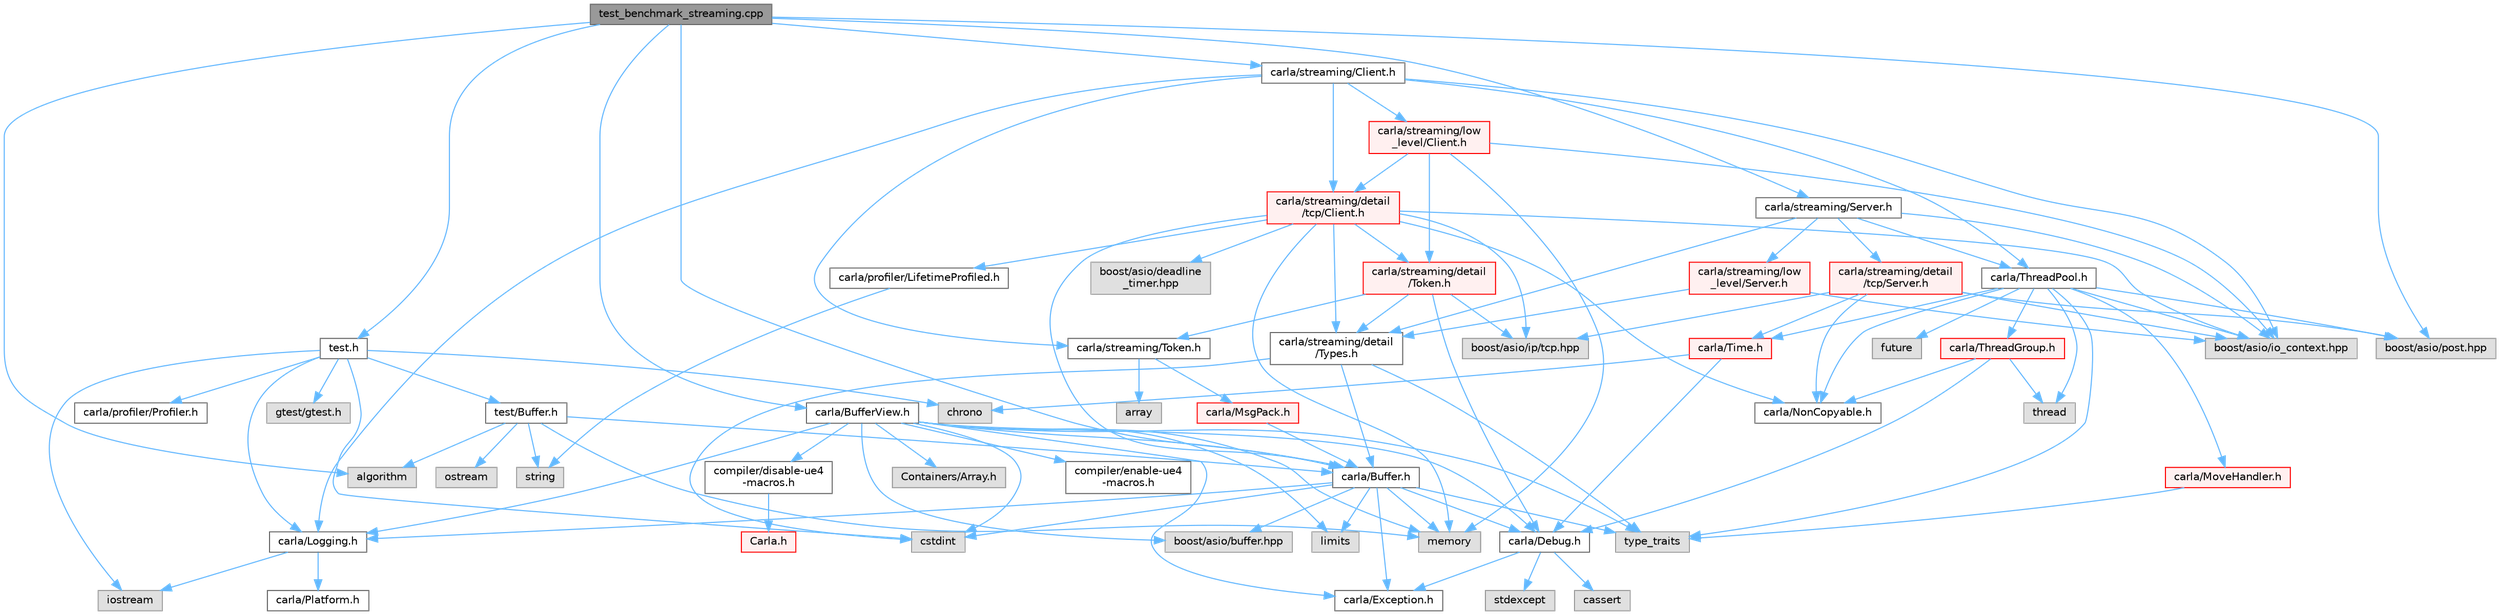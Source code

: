 digraph "test_benchmark_streaming.cpp"
{
 // INTERACTIVE_SVG=YES
 // LATEX_PDF_SIZE
  bgcolor="transparent";
  edge [fontname=Helvetica,fontsize=10,labelfontname=Helvetica,labelfontsize=10];
  node [fontname=Helvetica,fontsize=10,shape=box,height=0.2,width=0.4];
  Node1 [id="Node000001",label="test_benchmark_streaming.cpp",height=0.2,width=0.4,color="gray40", fillcolor="grey60", style="filled", fontcolor="black",tooltip=" "];
  Node1 -> Node2 [id="edge1_Node000001_Node000002",color="steelblue1",style="solid",tooltip=" "];
  Node2 [id="Node000002",label="test.h",height=0.2,width=0.4,color="grey40", fillcolor="white", style="filled",URL="$d2/ddc/test_8h.html",tooltip=" "];
  Node2 -> Node3 [id="edge2_Node000002_Node000003",color="steelblue1",style="solid",tooltip=" "];
  Node3 [id="Node000003",label="test/Buffer.h",height=0.2,width=0.4,color="grey40", fillcolor="white", style="filled",URL="$d0/dbd/test_2Buffer_8h.html",tooltip=" "];
  Node3 -> Node4 [id="edge3_Node000003_Node000004",color="steelblue1",style="solid",tooltip=" "];
  Node4 [id="Node000004",label="carla/Buffer.h",height=0.2,width=0.4,color="grey40", fillcolor="white", style="filled",URL="$d2/dda/carla_2Buffer_8h.html",tooltip=" "];
  Node4 -> Node5 [id="edge4_Node000004_Node000005",color="steelblue1",style="solid",tooltip=" "];
  Node5 [id="Node000005",label="carla/Debug.h",height=0.2,width=0.4,color="grey40", fillcolor="white", style="filled",URL="$d4/deb/Debug_8h.html",tooltip=" "];
  Node5 -> Node6 [id="edge5_Node000005_Node000006",color="steelblue1",style="solid",tooltip=" "];
  Node6 [id="Node000006",label="carla/Exception.h",height=0.2,width=0.4,color="grey40", fillcolor="white", style="filled",URL="$d8/d8a/Exception_8h.html",tooltip=" "];
  Node5 -> Node7 [id="edge6_Node000005_Node000007",color="steelblue1",style="solid",tooltip=" "];
  Node7 [id="Node000007",label="stdexcept",height=0.2,width=0.4,color="grey60", fillcolor="#E0E0E0", style="filled",tooltip=" "];
  Node5 -> Node8 [id="edge7_Node000005_Node000008",color="steelblue1",style="solid",tooltip=" "];
  Node8 [id="Node000008",label="cassert",height=0.2,width=0.4,color="grey60", fillcolor="#E0E0E0", style="filled",tooltip=" "];
  Node4 -> Node6 [id="edge8_Node000004_Node000006",color="steelblue1",style="solid",tooltip=" "];
  Node4 -> Node9 [id="edge9_Node000004_Node000009",color="steelblue1",style="solid",tooltip=" "];
  Node9 [id="Node000009",label="carla/Logging.h",height=0.2,width=0.4,color="grey40", fillcolor="white", style="filled",URL="$de/d87/Logging_8h.html",tooltip=" "];
  Node9 -> Node10 [id="edge10_Node000009_Node000010",color="steelblue1",style="solid",tooltip=" "];
  Node10 [id="Node000010",label="carla/Platform.h",height=0.2,width=0.4,color="grey40", fillcolor="white", style="filled",URL="$d9/dd0/Platform_8h.html",tooltip=" "];
  Node9 -> Node11 [id="edge11_Node000009_Node000011",color="steelblue1",style="solid",tooltip=" "];
  Node11 [id="Node000011",label="iostream",height=0.2,width=0.4,color="grey60", fillcolor="#E0E0E0", style="filled",tooltip=" "];
  Node4 -> Node12 [id="edge12_Node000004_Node000012",color="steelblue1",style="solid",tooltip=" "];
  Node12 [id="Node000012",label="boost/asio/buffer.hpp",height=0.2,width=0.4,color="grey60", fillcolor="#E0E0E0", style="filled",tooltip=" "];
  Node4 -> Node13 [id="edge13_Node000004_Node000013",color="steelblue1",style="solid",tooltip=" "];
  Node13 [id="Node000013",label="cstdint",height=0.2,width=0.4,color="grey60", fillcolor="#E0E0E0", style="filled",tooltip=" "];
  Node4 -> Node14 [id="edge14_Node000004_Node000014",color="steelblue1",style="solid",tooltip=" "];
  Node14 [id="Node000014",label="limits",height=0.2,width=0.4,color="grey60", fillcolor="#E0E0E0", style="filled",tooltip=" "];
  Node4 -> Node15 [id="edge15_Node000004_Node000015",color="steelblue1",style="solid",tooltip=" "];
  Node15 [id="Node000015",label="memory",height=0.2,width=0.4,color="grey60", fillcolor="#E0E0E0", style="filled",tooltip=" "];
  Node4 -> Node16 [id="edge16_Node000004_Node000016",color="steelblue1",style="solid",tooltip=" "];
  Node16 [id="Node000016",label="type_traits",height=0.2,width=0.4,color="grey60", fillcolor="#E0E0E0", style="filled",tooltip=" "];
  Node3 -> Node17 [id="edge17_Node000003_Node000017",color="steelblue1",style="solid",tooltip=" "];
  Node17 [id="Node000017",label="algorithm",height=0.2,width=0.4,color="grey60", fillcolor="#E0E0E0", style="filled",tooltip=" "];
  Node3 -> Node15 [id="edge18_Node000003_Node000015",color="steelblue1",style="solid",tooltip=" "];
  Node3 -> Node18 [id="edge19_Node000003_Node000018",color="steelblue1",style="solid",tooltip=" "];
  Node18 [id="Node000018",label="ostream",height=0.2,width=0.4,color="grey60", fillcolor="#E0E0E0", style="filled",tooltip=" "];
  Node3 -> Node19 [id="edge20_Node000003_Node000019",color="steelblue1",style="solid",tooltip=" "];
  Node19 [id="Node000019",label="string",height=0.2,width=0.4,color="grey60", fillcolor="#E0E0E0", style="filled",tooltip=" "];
  Node2 -> Node9 [id="edge21_Node000002_Node000009",color="steelblue1",style="solid",tooltip=" "];
  Node2 -> Node20 [id="edge22_Node000002_Node000020",color="steelblue1",style="solid",tooltip=" "];
  Node20 [id="Node000020",label="carla/profiler/Profiler.h",height=0.2,width=0.4,color="grey40", fillcolor="white", style="filled",URL="$df/d69/Profiler_8h.html",tooltip=" "];
  Node2 -> Node21 [id="edge23_Node000002_Node000021",color="steelblue1",style="solid",tooltip=" "];
  Node21 [id="Node000021",label="gtest/gtest.h",height=0.2,width=0.4,color="grey60", fillcolor="#E0E0E0", style="filled",tooltip=" "];
  Node2 -> Node22 [id="edge24_Node000002_Node000022",color="steelblue1",style="solid",tooltip=" "];
  Node22 [id="Node000022",label="chrono",height=0.2,width=0.4,color="grey60", fillcolor="#E0E0E0", style="filled",tooltip=" "];
  Node2 -> Node13 [id="edge25_Node000002_Node000013",color="steelblue1",style="solid",tooltip=" "];
  Node2 -> Node11 [id="edge26_Node000002_Node000011",color="steelblue1",style="solid",tooltip=" "];
  Node1 -> Node4 [id="edge27_Node000001_Node000004",color="steelblue1",style="solid",tooltip=" "];
  Node1 -> Node23 [id="edge28_Node000001_Node000023",color="steelblue1",style="solid",tooltip=" "];
  Node23 [id="Node000023",label="carla/BufferView.h",height=0.2,width=0.4,color="grey40", fillcolor="white", style="filled",URL="$d8/dee/BufferView_8h.html",tooltip=" "];
  Node23 -> Node4 [id="edge29_Node000023_Node000004",color="steelblue1",style="solid",tooltip=" "];
  Node23 -> Node5 [id="edge30_Node000023_Node000005",color="steelblue1",style="solid",tooltip=" "];
  Node23 -> Node6 [id="edge31_Node000023_Node000006",color="steelblue1",style="solid",tooltip=" "];
  Node23 -> Node9 [id="edge32_Node000023_Node000009",color="steelblue1",style="solid",tooltip=" "];
  Node23 -> Node12 [id="edge33_Node000023_Node000012",color="steelblue1",style="solid",tooltip=" "];
  Node23 -> Node13 [id="edge34_Node000023_Node000013",color="steelblue1",style="solid",tooltip=" "];
  Node23 -> Node14 [id="edge35_Node000023_Node000014",color="steelblue1",style="solid",tooltip=" "];
  Node23 -> Node15 [id="edge36_Node000023_Node000015",color="steelblue1",style="solid",tooltip=" "];
  Node23 -> Node16 [id="edge37_Node000023_Node000016",color="steelblue1",style="solid",tooltip=" "];
  Node23 -> Node24 [id="edge38_Node000023_Node000024",color="steelblue1",style="solid",tooltip=" "];
  Node24 [id="Node000024",label="compiler/enable-ue4\l-macros.h",height=0.2,width=0.4,color="grey40", fillcolor="white", style="filled",URL="$d9/da2/enable-ue4-macros_8h.html",tooltip=" "];
  Node23 -> Node25 [id="edge39_Node000023_Node000025",color="steelblue1",style="solid",tooltip=" "];
  Node25 [id="Node000025",label="Containers/Array.h",height=0.2,width=0.4,color="grey60", fillcolor="#E0E0E0", style="filled",tooltip=" "];
  Node23 -> Node26 [id="edge40_Node000023_Node000026",color="steelblue1",style="solid",tooltip=" "];
  Node26 [id="Node000026",label="compiler/disable-ue4\l-macros.h",height=0.2,width=0.4,color="grey40", fillcolor="white", style="filled",URL="$d2/d02/disable-ue4-macros_8h.html",tooltip=" "];
  Node26 -> Node27 [id="edge41_Node000026_Node000027",color="steelblue1",style="solid",tooltip=" "];
  Node27 [id="Node000027",label="Carla.h",height=0.2,width=0.4,color="red", fillcolor="#FFF0F0", style="filled",URL="$d7/d7d/Carla_8h.html",tooltip=" "];
  Node1 -> Node31 [id="edge42_Node000001_Node000031",color="steelblue1",style="solid",tooltip=" "];
  Node31 [id="Node000031",label="carla/streaming/Client.h",height=0.2,width=0.4,color="grey40", fillcolor="white", style="filled",URL="$dc/d68/streaming_2Client_8h.html",tooltip=" "];
  Node31 -> Node9 [id="edge43_Node000031_Node000009",color="steelblue1",style="solid",tooltip=" "];
  Node31 -> Node32 [id="edge44_Node000031_Node000032",color="steelblue1",style="solid",tooltip=" "];
  Node32 [id="Node000032",label="carla/ThreadPool.h",height=0.2,width=0.4,color="grey40", fillcolor="white", style="filled",URL="$d3/d43/ThreadPool_8h.html",tooltip=" "];
  Node32 -> Node33 [id="edge45_Node000032_Node000033",color="steelblue1",style="solid",tooltip=" "];
  Node33 [id="Node000033",label="carla/MoveHandler.h",height=0.2,width=0.4,color="red", fillcolor="#FFF0F0", style="filled",URL="$d5/db3/MoveHandler_8h.html",tooltip=" "];
  Node33 -> Node16 [id="edge46_Node000033_Node000016",color="steelblue1",style="solid",tooltip=" "];
  Node32 -> Node35 [id="edge47_Node000032_Node000035",color="steelblue1",style="solid",tooltip=" "];
  Node35 [id="Node000035",label="carla/NonCopyable.h",height=0.2,width=0.4,color="grey40", fillcolor="white", style="filled",URL="$d4/dd8/LibCarla_2source_2carla_2NonCopyable_8h.html",tooltip=" "];
  Node32 -> Node36 [id="edge48_Node000032_Node000036",color="steelblue1",style="solid",tooltip=" "];
  Node36 [id="Node000036",label="carla/ThreadGroup.h",height=0.2,width=0.4,color="red", fillcolor="#FFF0F0", style="filled",URL="$d6/d99/ThreadGroup_8h.html",tooltip=" "];
  Node36 -> Node5 [id="edge49_Node000036_Node000005",color="steelblue1",style="solid",tooltip=" "];
  Node36 -> Node35 [id="edge50_Node000036_Node000035",color="steelblue1",style="solid",tooltip=" "];
  Node36 -> Node37 [id="edge51_Node000036_Node000037",color="steelblue1",style="solid",tooltip=" "];
  Node37 [id="Node000037",label="thread",height=0.2,width=0.4,color="grey60", fillcolor="#E0E0E0", style="filled",tooltip=" "];
  Node32 -> Node39 [id="edge52_Node000032_Node000039",color="steelblue1",style="solid",tooltip=" "];
  Node39 [id="Node000039",label="carla/Time.h",height=0.2,width=0.4,color="red", fillcolor="#FFF0F0", style="filled",URL="$d2/d33/Time_8h.html",tooltip=" "];
  Node39 -> Node5 [id="edge53_Node000039_Node000005",color="steelblue1",style="solid",tooltip=" "];
  Node39 -> Node22 [id="edge54_Node000039_Node000022",color="steelblue1",style="solid",tooltip=" "];
  Node32 -> Node41 [id="edge55_Node000032_Node000041",color="steelblue1",style="solid",tooltip=" "];
  Node41 [id="Node000041",label="boost/asio/io_context.hpp",height=0.2,width=0.4,color="grey60", fillcolor="#E0E0E0", style="filled",tooltip=" "];
  Node32 -> Node42 [id="edge56_Node000032_Node000042",color="steelblue1",style="solid",tooltip=" "];
  Node42 [id="Node000042",label="boost/asio/post.hpp",height=0.2,width=0.4,color="grey60", fillcolor="#E0E0E0", style="filled",tooltip=" "];
  Node32 -> Node43 [id="edge57_Node000032_Node000043",color="steelblue1",style="solid",tooltip=" "];
  Node43 [id="Node000043",label="future",height=0.2,width=0.4,color="grey60", fillcolor="#E0E0E0", style="filled",tooltip=" "];
  Node32 -> Node37 [id="edge58_Node000032_Node000037",color="steelblue1",style="solid",tooltip=" "];
  Node32 -> Node16 [id="edge59_Node000032_Node000016",color="steelblue1",style="solid",tooltip=" "];
  Node31 -> Node44 [id="edge60_Node000031_Node000044",color="steelblue1",style="solid",tooltip=" "];
  Node44 [id="Node000044",label="carla/streaming/Token.h",height=0.2,width=0.4,color="grey40", fillcolor="white", style="filled",URL="$dc/d33/Token_8h.html",tooltip=" "];
  Node44 -> Node45 [id="edge61_Node000044_Node000045",color="steelblue1",style="solid",tooltip=" "];
  Node45 [id="Node000045",label="carla/MsgPack.h",height=0.2,width=0.4,color="red", fillcolor="#FFF0F0", style="filled",URL="$d9/d6f/MsgPack_8h.html",tooltip=" "];
  Node45 -> Node4 [id="edge62_Node000045_Node000004",color="steelblue1",style="solid",tooltip=" "];
  Node44 -> Node47 [id="edge63_Node000044_Node000047",color="steelblue1",style="solid",tooltip=" "];
  Node47 [id="Node000047",label="array",height=0.2,width=0.4,color="grey60", fillcolor="#E0E0E0", style="filled",tooltip=" "];
  Node31 -> Node48 [id="edge64_Node000031_Node000048",color="steelblue1",style="solid",tooltip=" "];
  Node48 [id="Node000048",label="carla/streaming/detail\l/tcp/Client.h",height=0.2,width=0.4,color="red", fillcolor="#FFF0F0", style="filled",URL="$d6/d84/streaming_2detail_2tcp_2Client_8h.html",tooltip=" "];
  Node48 -> Node4 [id="edge65_Node000048_Node000004",color="steelblue1",style="solid",tooltip=" "];
  Node48 -> Node35 [id="edge66_Node000048_Node000035",color="steelblue1",style="solid",tooltip=" "];
  Node48 -> Node49 [id="edge67_Node000048_Node000049",color="steelblue1",style="solid",tooltip=" "];
  Node49 [id="Node000049",label="carla/profiler/LifetimeProfiled.h",height=0.2,width=0.4,color="grey40", fillcolor="white", style="filled",URL="$d9/dc4/LifetimeProfiled_8h.html",tooltip=" "];
  Node49 -> Node19 [id="edge68_Node000049_Node000019",color="steelblue1",style="solid",tooltip=" "];
  Node48 -> Node50 [id="edge69_Node000048_Node000050",color="steelblue1",style="solid",tooltip=" "];
  Node50 [id="Node000050",label="carla/streaming/detail\l/Token.h",height=0.2,width=0.4,color="red", fillcolor="#FFF0F0", style="filled",URL="$d9/d9d/detail_2Token_8h.html",tooltip=" "];
  Node50 -> Node5 [id="edge70_Node000050_Node000005",color="steelblue1",style="solid",tooltip=" "];
  Node50 -> Node44 [id="edge71_Node000050_Node000044",color="steelblue1",style="solid",tooltip=" "];
  Node50 -> Node55 [id="edge72_Node000050_Node000055",color="steelblue1",style="solid",tooltip=" "];
  Node55 [id="Node000055",label="carla/streaming/detail\l/Types.h",height=0.2,width=0.4,color="grey40", fillcolor="white", style="filled",URL="$d7/df8/Types_8h.html",tooltip=" "];
  Node55 -> Node4 [id="edge73_Node000055_Node000004",color="steelblue1",style="solid",tooltip=" "];
  Node55 -> Node13 [id="edge74_Node000055_Node000013",color="steelblue1",style="solid",tooltip=" "];
  Node55 -> Node16 [id="edge75_Node000055_Node000016",color="steelblue1",style="solid",tooltip=" "];
  Node50 -> Node53 [id="edge76_Node000050_Node000053",color="steelblue1",style="solid",tooltip=" "];
  Node53 [id="Node000053",label="boost/asio/ip/tcp.hpp",height=0.2,width=0.4,color="grey60", fillcolor="#E0E0E0", style="filled",tooltip=" "];
  Node48 -> Node55 [id="edge77_Node000048_Node000055",color="steelblue1",style="solid",tooltip=" "];
  Node48 -> Node56 [id="edge78_Node000048_Node000056",color="steelblue1",style="solid",tooltip=" "];
  Node56 [id="Node000056",label="boost/asio/deadline\l_timer.hpp",height=0.2,width=0.4,color="grey60", fillcolor="#E0E0E0", style="filled",tooltip=" "];
  Node48 -> Node41 [id="edge79_Node000048_Node000041",color="steelblue1",style="solid",tooltip=" "];
  Node48 -> Node53 [id="edge80_Node000048_Node000053",color="steelblue1",style="solid",tooltip=" "];
  Node48 -> Node15 [id="edge81_Node000048_Node000015",color="steelblue1",style="solid",tooltip=" "];
  Node31 -> Node60 [id="edge82_Node000031_Node000060",color="steelblue1",style="solid",tooltip=" "];
  Node60 [id="Node000060",label="carla/streaming/low\l_level/Client.h",height=0.2,width=0.4,color="red", fillcolor="#FFF0F0", style="filled",URL="$df/d38/streaming_2low__level_2Client_8h.html",tooltip=" "];
  Node60 -> Node50 [id="edge83_Node000060_Node000050",color="steelblue1",style="solid",tooltip=" "];
  Node60 -> Node48 [id="edge84_Node000060_Node000048",color="steelblue1",style="solid",tooltip=" "];
  Node60 -> Node41 [id="edge85_Node000060_Node000041",color="steelblue1",style="solid",tooltip=" "];
  Node60 -> Node15 [id="edge86_Node000060_Node000015",color="steelblue1",style="solid",tooltip=" "];
  Node31 -> Node41 [id="edge87_Node000031_Node000041",color="steelblue1",style="solid",tooltip=" "];
  Node1 -> Node62 [id="edge88_Node000001_Node000062",color="steelblue1",style="solid",tooltip=" "];
  Node62 [id="Node000062",label="carla/streaming/Server.h",height=0.2,width=0.4,color="grey40", fillcolor="white", style="filled",URL="$d8/df6/streaming_2Server_8h.html",tooltip=" "];
  Node62 -> Node32 [id="edge89_Node000062_Node000032",color="steelblue1",style="solid",tooltip=" "];
  Node62 -> Node63 [id="edge90_Node000062_Node000063",color="steelblue1",style="solid",tooltip=" "];
  Node63 [id="Node000063",label="carla/streaming/detail\l/tcp/Server.h",height=0.2,width=0.4,color="red", fillcolor="#FFF0F0", style="filled",URL="$d4/d57/streaming_2detail_2tcp_2Server_8h.html",tooltip=" "];
  Node63 -> Node35 [id="edge91_Node000063_Node000035",color="steelblue1",style="solid",tooltip=" "];
  Node63 -> Node39 [id="edge92_Node000063_Node000039",color="steelblue1",style="solid",tooltip=" "];
  Node63 -> Node41 [id="edge93_Node000063_Node000041",color="steelblue1",style="solid",tooltip=" "];
  Node63 -> Node53 [id="edge94_Node000063_Node000053",color="steelblue1",style="solid",tooltip=" "];
  Node63 -> Node42 [id="edge95_Node000063_Node000042",color="steelblue1",style="solid",tooltip=" "];
  Node62 -> Node55 [id="edge96_Node000062_Node000055",color="steelblue1",style="solid",tooltip=" "];
  Node62 -> Node70 [id="edge97_Node000062_Node000070",color="steelblue1",style="solid",tooltip=" "];
  Node70 [id="Node000070",label="carla/streaming/low\l_level/Server.h",height=0.2,width=0.4,color="red", fillcolor="#FFF0F0", style="filled",URL="$de/d03/streaming_2low__level_2Server_8h.html",tooltip=" "];
  Node70 -> Node55 [id="edge98_Node000070_Node000055",color="steelblue1",style="solid",tooltip=" "];
  Node70 -> Node41 [id="edge99_Node000070_Node000041",color="steelblue1",style="solid",tooltip=" "];
  Node62 -> Node41 [id="edge100_Node000062_Node000041",color="steelblue1",style="solid",tooltip=" "];
  Node1 -> Node42 [id="edge101_Node000001_Node000042",color="steelblue1",style="solid",tooltip=" "];
  Node1 -> Node17 [id="edge102_Node000001_Node000017",color="steelblue1",style="solid",tooltip=" "];
}
